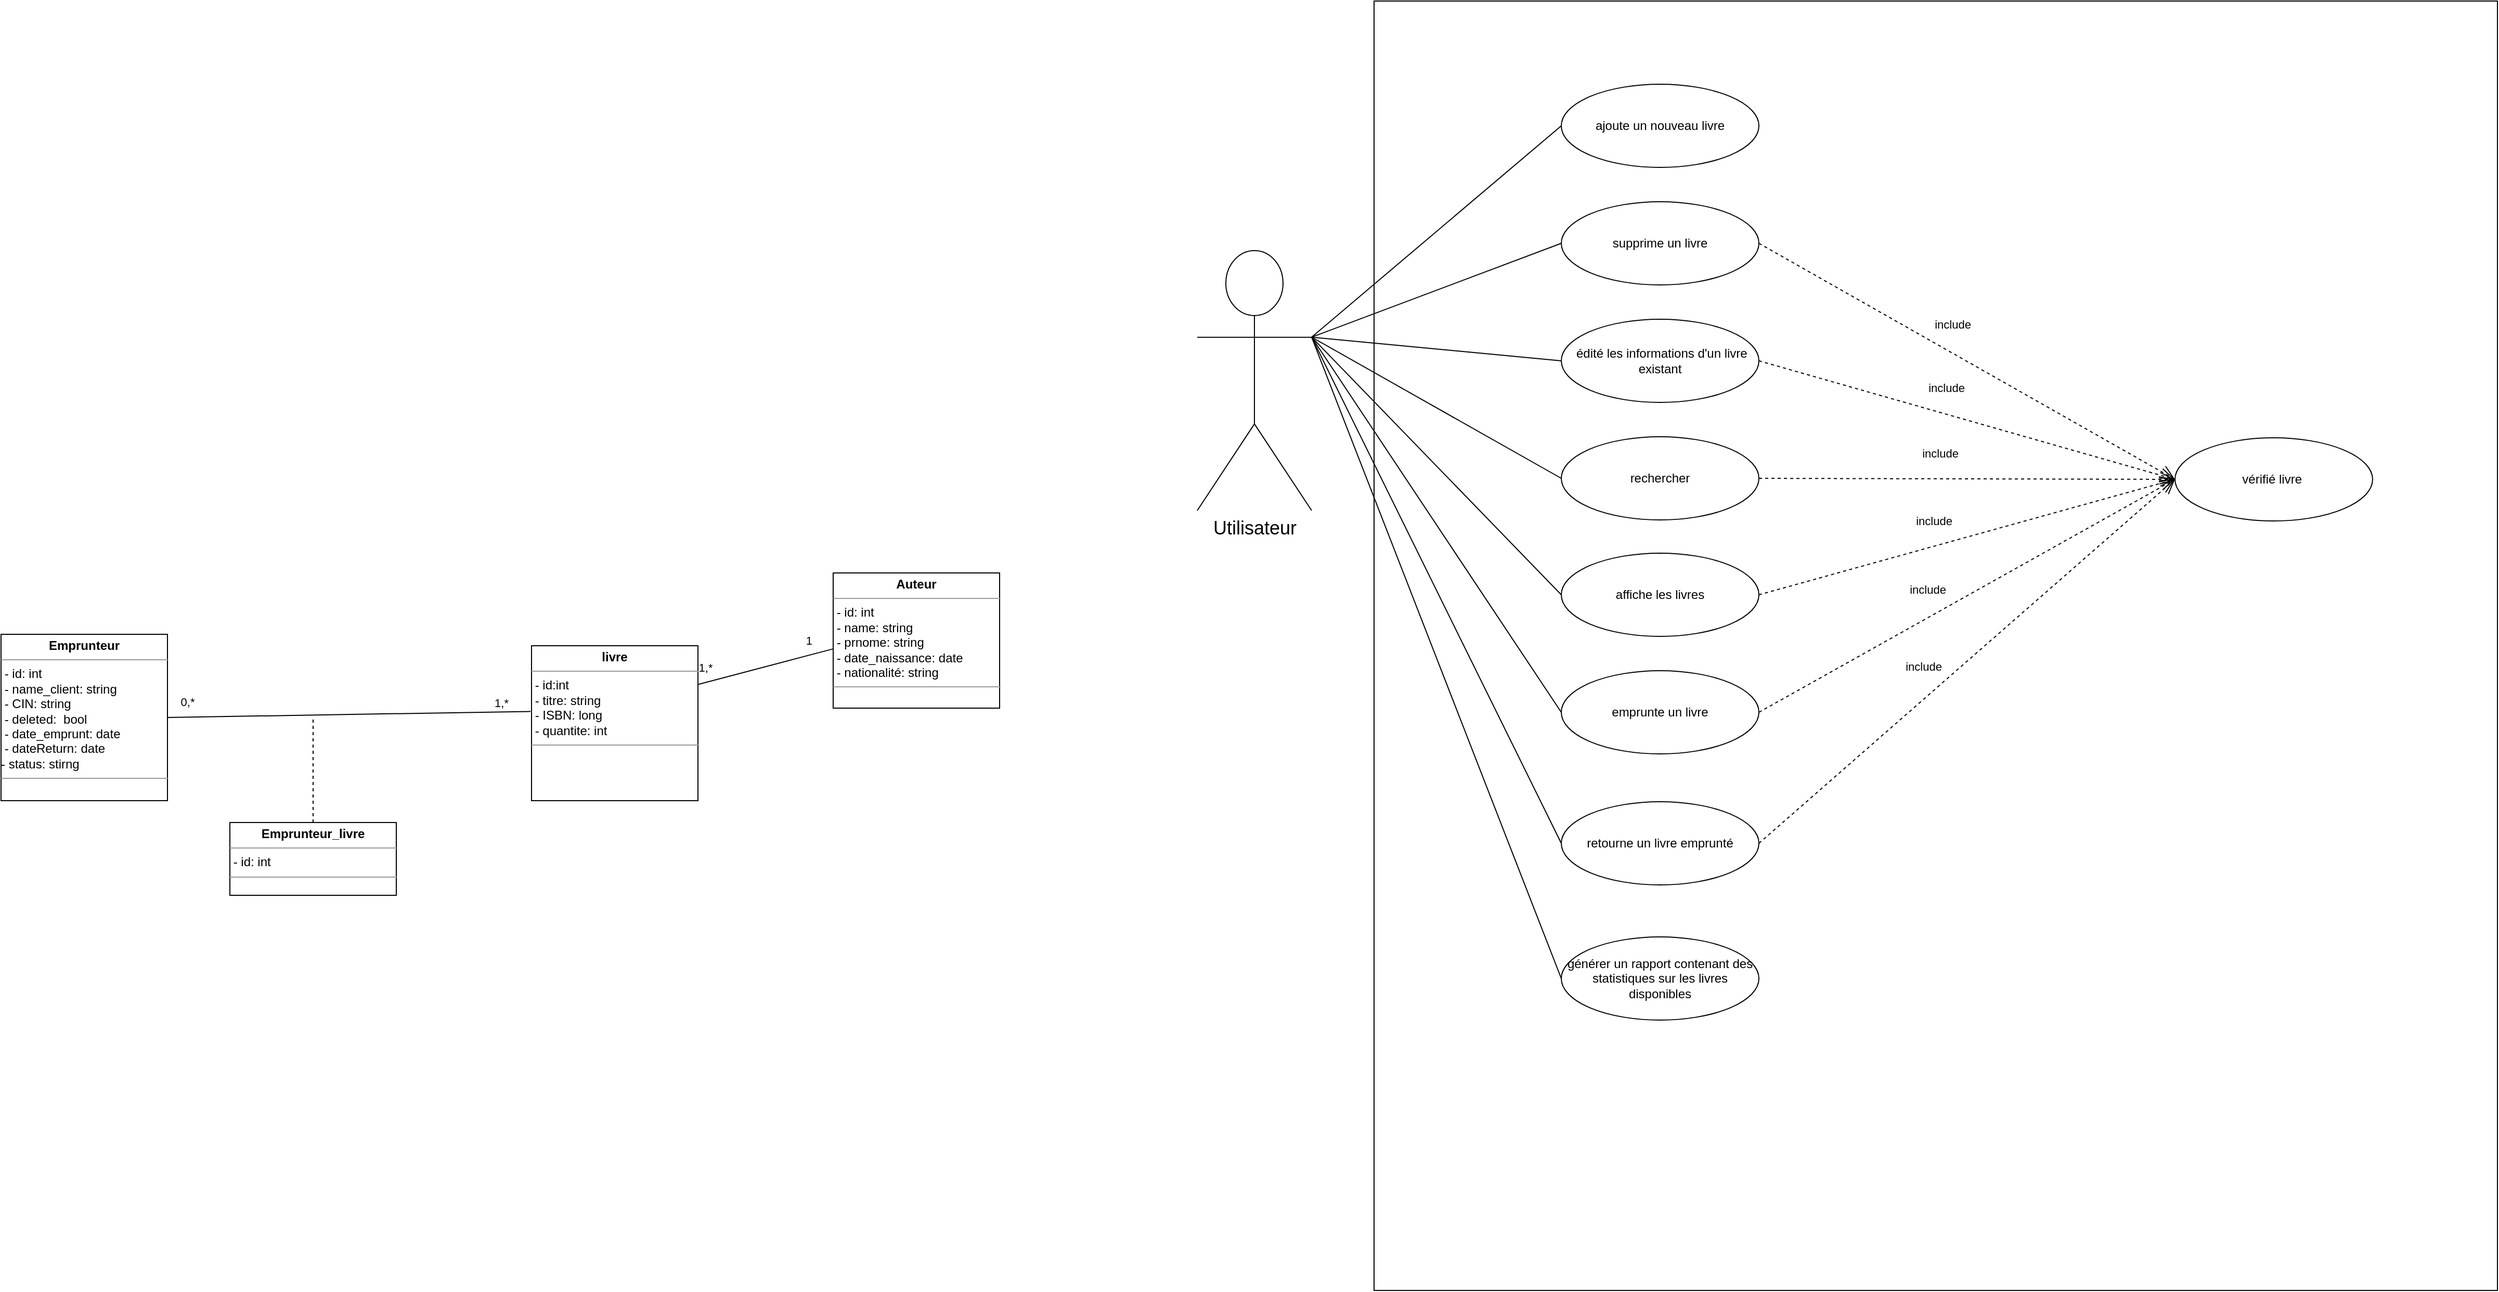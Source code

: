 <mxfile version="21.7.2" type="device">
  <diagram name="Page-1" id="OyQtbzTSSyEY2cW9NAnO">
    <mxGraphModel dx="2427" dy="949" grid="1" gridSize="10" guides="1" tooltips="1" connect="1" arrows="1" fold="1" page="1" pageScale="1" pageWidth="827" pageHeight="1169" math="0" shadow="0">
      <root>
        <mxCell id="0" />
        <mxCell id="1" parent="0" />
        <mxCell id="Dgxblj_lXLzGdG6ywSU2-22" value="" style="html=1;whiteSpace=wrap;movable=0;resizable=0;rotatable=0;deletable=0;editable=0;locked=1;connectable=0;" parent="1" vertex="1">
          <mxGeometry x="1270" width="1080" height="1240" as="geometry" />
        </mxCell>
        <mxCell id="Dgxblj_lXLzGdG6ywSU2-23" value="&lt;font style=&quot;font-size: 18px;&quot;&gt;Utilisateur&lt;/font&gt;" style="shape=umlActor;verticalLabelPosition=bottom;verticalAlign=top;html=1;outlineConnect=0;" parent="1" vertex="1">
          <mxGeometry x="1100" y="240" width="110" height="250" as="geometry" />
        </mxCell>
        <mxCell id="Dgxblj_lXLzGdG6ywSU2-26" value=" supprime un livre" style="ellipse;whiteSpace=wrap;html=1;flipH=0;flipV=1;" parent="1" vertex="1">
          <mxGeometry x="1450" y="193" width="190" height="80" as="geometry" />
        </mxCell>
        <mxCell id="Dgxblj_lXLzGdG6ywSU2-27" value="ajoute un nouveau livre" style="ellipse;whiteSpace=wrap;html=1;flipH=0;flipV=1;" parent="1" vertex="1">
          <mxGeometry x="1450" y="80" width="190" height="80" as="geometry" />
        </mxCell>
        <mxCell id="Dgxblj_lXLzGdG6ywSU2-28" value="&amp;nbsp;édité les informations d&#39;un livre existant" style="ellipse;whiteSpace=wrap;html=1;flipH=0;flipV=1;" parent="1" vertex="1">
          <mxGeometry x="1450" y="306" width="190" height="80" as="geometry" />
        </mxCell>
        <mxCell id="Dgxblj_lXLzGdG6ywSU2-31" value="vérifié livre&amp;nbsp;" style="ellipse;whiteSpace=wrap;html=1;" parent="1" vertex="1">
          <mxGeometry x="2040" y="420" width="190" height="80" as="geometry" />
        </mxCell>
        <mxCell id="Dgxblj_lXLzGdG6ywSU2-32" value="" style="endArrow=none;html=1;rounded=0;exitX=1;exitY=0.333;exitDx=0;exitDy=0;exitPerimeter=0;entryX=0;entryY=0.5;entryDx=0;entryDy=0;" parent="1" source="Dgxblj_lXLzGdG6ywSU2-23" target="Dgxblj_lXLzGdG6ywSU2-27" edge="1">
          <mxGeometry width="50" height="50" relative="1" as="geometry">
            <mxPoint x="1290" y="370" as="sourcePoint" />
            <mxPoint x="1340" y="320" as="targetPoint" />
          </mxGeometry>
        </mxCell>
        <mxCell id="Dgxblj_lXLzGdG6ywSU2-33" value="" style="endArrow=none;html=1;rounded=0;exitX=1;exitY=0.333;exitDx=0;exitDy=0;exitPerimeter=0;entryX=0;entryY=0.5;entryDx=0;entryDy=0;" parent="1" source="Dgxblj_lXLzGdG6ywSU2-23" target="Dgxblj_lXLzGdG6ywSU2-26" edge="1">
          <mxGeometry width="50" height="50" relative="1" as="geometry">
            <mxPoint x="1220" y="333" as="sourcePoint" />
            <mxPoint x="1460" y="130" as="targetPoint" />
          </mxGeometry>
        </mxCell>
        <mxCell id="Dgxblj_lXLzGdG6ywSU2-34" value="" style="endArrow=none;html=1;rounded=0;exitX=1;exitY=0.333;exitDx=0;exitDy=0;exitPerimeter=0;entryX=0;entryY=0.5;entryDx=0;entryDy=0;" parent="1" source="Dgxblj_lXLzGdG6ywSU2-23" target="Dgxblj_lXLzGdG6ywSU2-28" edge="1">
          <mxGeometry width="50" height="50" relative="1" as="geometry">
            <mxPoint x="1230" y="343" as="sourcePoint" />
            <mxPoint x="1470" y="140" as="targetPoint" />
          </mxGeometry>
        </mxCell>
        <mxCell id="Dgxblj_lXLzGdG6ywSU2-35" value="rechercher" style="ellipse;whiteSpace=wrap;html=1;flipH=0;flipV=1;" parent="1" vertex="1">
          <mxGeometry x="1450" y="419" width="190" height="80" as="geometry" />
        </mxCell>
        <mxCell id="Dgxblj_lXLzGdG6ywSU2-36" value="générer un rapport contenant des statistiques sur les livres disponibles" style="ellipse;whiteSpace=wrap;html=1;flipH=0;flipV=1;" parent="1" vertex="1">
          <mxGeometry x="1450" y="900" width="190" height="80" as="geometry" />
        </mxCell>
        <mxCell id="Dgxblj_lXLzGdG6ywSU2-37" value="" style="endArrow=none;html=1;rounded=0;exitX=1;exitY=0.333;exitDx=0;exitDy=0;exitPerimeter=0;entryX=0;entryY=0.5;entryDx=0;entryDy=0;" parent="1" source="Dgxblj_lXLzGdG6ywSU2-23" target="Dgxblj_lXLzGdG6ywSU2-35" edge="1">
          <mxGeometry width="50" height="50" relative="1" as="geometry">
            <mxPoint x="1220" y="333" as="sourcePoint" />
            <mxPoint x="1460" y="360" as="targetPoint" />
          </mxGeometry>
        </mxCell>
        <mxCell id="Dgxblj_lXLzGdG6ywSU2-38" value="" style="endArrow=none;html=1;rounded=0;exitX=1;exitY=0.333;exitDx=0;exitDy=0;exitPerimeter=0;entryX=0;entryY=0.5;entryDx=0;entryDy=0;" parent="1" source="Dgxblj_lXLzGdG6ywSU2-23" target="Dgxblj_lXLzGdG6ywSU2-36" edge="1">
          <mxGeometry width="50" height="50" relative="1" as="geometry">
            <mxPoint x="1230" y="343" as="sourcePoint" />
            <mxPoint x="1470" y="370" as="targetPoint" />
          </mxGeometry>
        </mxCell>
        <mxCell id="Dgxblj_lXLzGdG6ywSU2-40" value="include" style="endArrow=open;endSize=12;dashed=1;html=1;rounded=0;exitX=1;exitY=0.5;exitDx=0;exitDy=0;entryX=0;entryY=0.5;entryDx=0;entryDy=0;" parent="1" source="Dgxblj_lXLzGdG6ywSU2-28" target="Dgxblj_lXLzGdG6ywSU2-31" edge="1">
          <mxGeometry x="-0.131" y="24" width="160" relative="1" as="geometry">
            <mxPoint x="1650" y="240" as="sourcePoint" />
            <mxPoint x="1780" y="240" as="targetPoint" />
            <Array as="points" />
            <mxPoint as="offset" />
          </mxGeometry>
        </mxCell>
        <mxCell id="Dgxblj_lXLzGdG6ywSU2-41" value="include" style="endArrow=open;endSize=12;dashed=1;html=1;rounded=0;exitX=1;exitY=0.5;exitDx=0;exitDy=0;entryX=0;entryY=0.5;entryDx=0;entryDy=0;" parent="1" source="Dgxblj_lXLzGdG6ywSU2-26" target="Dgxblj_lXLzGdG6ywSU2-31" edge="1">
          <mxGeometry x="-0.131" y="24" width="160" relative="1" as="geometry">
            <mxPoint x="1650" y="360" as="sourcePoint" />
            <mxPoint x="1760" y="280" as="targetPoint" />
            <Array as="points" />
            <mxPoint as="offset" />
          </mxGeometry>
        </mxCell>
        <mxCell id="Dgxblj_lXLzGdG6ywSU2-42" value="include" style="endArrow=open;endSize=12;dashed=1;html=1;rounded=0;exitX=1;exitY=0.5;exitDx=0;exitDy=0;entryX=0;entryY=0.5;entryDx=0;entryDy=0;" parent="1" source="Dgxblj_lXLzGdG6ywSU2-35" target="Dgxblj_lXLzGdG6ywSU2-31" edge="1">
          <mxGeometry x="-0.131" y="24" width="160" relative="1" as="geometry">
            <mxPoint x="1660" y="370" as="sourcePoint" />
            <mxPoint x="1770" y="290" as="targetPoint" />
            <Array as="points" />
            <mxPoint as="offset" />
          </mxGeometry>
        </mxCell>
        <mxCell id="Dgxblj_lXLzGdG6ywSU2-45" value="emprunte un livre" style="ellipse;whiteSpace=wrap;html=1;flipH=0;flipV=1;" parent="1" vertex="1">
          <mxGeometry x="1450" y="644" width="190" height="80" as="geometry" />
        </mxCell>
        <mxCell id="Dgxblj_lXLzGdG6ywSU2-46" value="retourne un livre emprunté" style="ellipse;whiteSpace=wrap;html=1;flipH=0;flipV=1;" parent="1" vertex="1">
          <mxGeometry x="1450" y="770" width="190" height="80" as="geometry" />
        </mxCell>
        <mxCell id="Dgxblj_lXLzGdG6ywSU2-47" value="include" style="endArrow=open;endSize=12;dashed=1;html=1;rounded=0;exitX=1;exitY=0.5;exitDx=0;exitDy=0;entryX=0;entryY=0.5;entryDx=0;entryDy=0;" parent="1" source="Dgxblj_lXLzGdG6ywSU2-45" target="Dgxblj_lXLzGdG6ywSU2-31" edge="1">
          <mxGeometry x="-0.131" y="24" width="160" relative="1" as="geometry">
            <mxPoint x="1650" y="480" as="sourcePoint" />
            <mxPoint x="2000" y="360" as="targetPoint" />
            <Array as="points" />
            <mxPoint as="offset" />
          </mxGeometry>
        </mxCell>
        <mxCell id="Dgxblj_lXLzGdG6ywSU2-48" value="include" style="endArrow=open;endSize=12;dashed=1;html=1;rounded=0;exitX=1;exitY=0.5;exitDx=0;exitDy=0;entryX=0;entryY=0.5;entryDx=0;entryDy=0;" parent="1" source="Dgxblj_lXLzGdG6ywSU2-46" target="Dgxblj_lXLzGdG6ywSU2-31" edge="1">
          <mxGeometry x="-0.131" y="24" width="160" relative="1" as="geometry">
            <mxPoint x="1660" y="490" as="sourcePoint" />
            <mxPoint x="2010" y="370" as="targetPoint" />
            <Array as="points" />
            <mxPoint as="offset" />
          </mxGeometry>
        </mxCell>
        <mxCell id="Dgxblj_lXLzGdG6ywSU2-49" value="" style="endArrow=none;html=1;rounded=0;exitX=1;exitY=0.333;exitDx=0;exitDy=0;exitPerimeter=0;entryX=0;entryY=0.5;entryDx=0;entryDy=0;" parent="1" source="Dgxblj_lXLzGdG6ywSU2-23" target="Dgxblj_lXLzGdG6ywSU2-45" edge="1">
          <mxGeometry width="50" height="50" relative="1" as="geometry">
            <mxPoint x="1220" y="333" as="sourcePoint" />
            <mxPoint x="1460" y="480" as="targetPoint" />
          </mxGeometry>
        </mxCell>
        <mxCell id="Dgxblj_lXLzGdG6ywSU2-50" value="" style="endArrow=none;html=1;rounded=0;exitX=1;exitY=0.333;exitDx=0;exitDy=0;exitPerimeter=0;entryX=0;entryY=0.5;entryDx=0;entryDy=0;" parent="1" source="Dgxblj_lXLzGdG6ywSU2-23" target="Dgxblj_lXLzGdG6ywSU2-46" edge="1">
          <mxGeometry width="50" height="50" relative="1" as="geometry">
            <mxPoint x="1230" y="343" as="sourcePoint" />
            <mxPoint x="1470" y="490" as="targetPoint" />
          </mxGeometry>
        </mxCell>
        <mxCell id="Dgxblj_lXLzGdG6ywSU2-51" value="affiche les livres" style="ellipse;whiteSpace=wrap;html=1;flipH=0;flipV=1;" parent="1" vertex="1">
          <mxGeometry x="1450" y="531" width="190" height="80" as="geometry" />
        </mxCell>
        <mxCell id="Dgxblj_lXLzGdG6ywSU2-52" value="" style="endArrow=none;html=1;rounded=0;exitX=1;exitY=0.333;exitDx=0;exitDy=0;exitPerimeter=0;entryX=0;entryY=0.5;entryDx=0;entryDy=0;" parent="1" source="Dgxblj_lXLzGdG6ywSU2-23" target="Dgxblj_lXLzGdG6ywSU2-51" edge="1">
          <mxGeometry width="50" height="50" relative="1" as="geometry">
            <mxPoint x="1220" y="333" as="sourcePoint" />
            <mxPoint x="1460" y="475" as="targetPoint" />
          </mxGeometry>
        </mxCell>
        <mxCell id="Dgxblj_lXLzGdG6ywSU2-53" value="include" style="endArrow=open;endSize=12;dashed=1;html=1;rounded=0;exitX=1;exitY=0.5;exitDx=0;exitDy=0;entryX=0;entryY=0.5;entryDx=0;entryDy=0;" parent="1" source="Dgxblj_lXLzGdG6ywSU2-51" target="Dgxblj_lXLzGdG6ywSU2-31" edge="1">
          <mxGeometry x="-0.131" y="24" width="160" relative="1" as="geometry">
            <mxPoint x="1650" y="475" as="sourcePoint" />
            <mxPoint x="2050" y="470" as="targetPoint" />
            <Array as="points" />
            <mxPoint as="offset" />
          </mxGeometry>
        </mxCell>
        <mxCell id="SxwXO_zQ6z6vNdcl9699-12" value="&lt;p style=&quot;margin:0px;margin-top:4px;text-align:center;&quot;&gt;&lt;b&gt;livre&lt;/b&gt;&lt;/p&gt;&lt;hr size=&quot;1&quot;&gt;&lt;p style=&quot;margin:0px;margin-left:4px;&quot;&gt;&lt;/p&gt;&amp;nbsp;- id:int&amp;nbsp;&lt;br&gt;&amp;nbsp;- titre: string&lt;br&gt;&amp;nbsp;- ISBN: long&lt;br&gt;&amp;nbsp;- quantite: int&lt;br&gt;&lt;span id=&quot;docs-internal-guid-11c1d972-7fff-43f4-3b42-d1f922a2a3e9&quot;&gt;&lt;/span&gt;&lt;hr size=&quot;1&quot;&gt;&lt;p style=&quot;margin:0px;margin-left:4px;&quot;&gt;&lt;br&gt;&lt;/p&gt;" style="verticalAlign=top;align=left;overflow=fill;fontSize=12;fontFamily=Helvetica;html=1;whiteSpace=wrap;" vertex="1" parent="1">
          <mxGeometry x="460" y="620" width="160" height="149" as="geometry" />
        </mxCell>
        <mxCell id="SxwXO_zQ6z6vNdcl9699-13" value="&lt;p style=&quot;margin:0px;margin-top:4px;text-align:center;&quot;&gt;&lt;b&gt;Emprunteur&lt;/b&gt;&lt;/p&gt;&lt;hr size=&quot;1&quot;&gt;&lt;p style=&quot;margin:0px;margin-left:4px;&quot;&gt;&lt;/p&gt;&amp;nbsp;- id: int&lt;br&gt;&amp;nbsp;- name_client: string&lt;br&gt;&amp;nbsp;- CIN: string&lt;br&gt;&amp;nbsp;- deleted:&amp;nbsp; bool&lt;br&gt;&amp;nbsp;- date_emprunt&lt;span style=&quot;background-color: initial;&quot;&gt;: date&lt;/span&gt;&lt;br&gt;&amp;nbsp;-&amp;nbsp;dateReturn&lt;span style=&quot;background-color: initial;&quot;&gt;: date&lt;br&gt;&lt;/span&gt;- status: stirng&amp;nbsp;&lt;br&gt;&lt;span id=&quot;docs-internal-guid-11c1d972-7fff-43f4-3b42-d1f922a2a3e9&quot;&gt;&lt;/span&gt;&lt;hr size=&quot;1&quot;&gt;&lt;p style=&quot;margin:0px;margin-left:4px;&quot;&gt;&lt;/p&gt;" style="verticalAlign=top;align=left;overflow=fill;fontSize=12;fontFamily=Helvetica;html=1;whiteSpace=wrap;" vertex="1" parent="1">
          <mxGeometry x="-50" y="609" width="160" height="160" as="geometry" />
        </mxCell>
        <mxCell id="SxwXO_zQ6z6vNdcl9699-14" value="" style="endArrow=none;html=1;rounded=0;entryX=-0.006;entryY=0.424;entryDx=0;entryDy=0;entryPerimeter=0;exitX=1;exitY=0.5;exitDx=0;exitDy=0;" edge="1" parent="1" source="SxwXO_zQ6z6vNdcl9699-13" target="SxwXO_zQ6z6vNdcl9699-12">
          <mxGeometry relative="1" as="geometry">
            <mxPoint x="130" y="710" as="sourcePoint" />
            <mxPoint x="340" y="630" as="targetPoint" />
          </mxGeometry>
        </mxCell>
        <mxCell id="SxwXO_zQ6z6vNdcl9699-15" value="1,*" style="edgeLabel;resizable=0;html=1;align=right;verticalAlign=bottom;" connectable="0" vertex="1" parent="SxwXO_zQ6z6vNdcl9699-14">
          <mxGeometry x="1" relative="1" as="geometry">
            <mxPoint x="-20" as="offset" />
          </mxGeometry>
        </mxCell>
        <mxCell id="SxwXO_zQ6z6vNdcl9699-16" value="0,*" style="edgeLabel;html=1;align=center;verticalAlign=middle;resizable=0;points=[];" vertex="1" connectable="0" parent="SxwXO_zQ6z6vNdcl9699-14">
          <mxGeometry x="-0.893" relative="1" as="geometry">
            <mxPoint y="-15" as="offset" />
          </mxGeometry>
        </mxCell>
        <mxCell id="SxwXO_zQ6z6vNdcl9699-17" value="&lt;p style=&quot;margin:0px;margin-top:4px;text-align:center;&quot;&gt;&lt;b&gt;Auteur&lt;/b&gt;&lt;/p&gt;&lt;hr size=&quot;1&quot;&gt;&lt;p style=&quot;margin:0px;margin-left:4px;&quot;&gt;&lt;/p&gt;&amp;nbsp;- id: int&lt;br&gt;&amp;nbsp;- name: string&lt;br&gt;&amp;nbsp;- prnome: string&lt;br&gt;&amp;nbsp;- date_naissance: date&lt;br&gt;&amp;nbsp;- nationalité: string&lt;br&gt;&lt;span id=&quot;docs-internal-guid-11c1d972-7fff-43f4-3b42-d1f922a2a3e9&quot;&gt;&lt;/span&gt;&lt;hr size=&quot;1&quot;&gt;&lt;p style=&quot;margin:0px;margin-left:4px;&quot;&gt;&lt;/p&gt;" style="verticalAlign=top;align=left;overflow=fill;fontSize=12;fontFamily=Helvetica;html=1;whiteSpace=wrap;" vertex="1" parent="1">
          <mxGeometry x="750" y="550" width="160" height="130" as="geometry" />
        </mxCell>
        <mxCell id="SxwXO_zQ6z6vNdcl9699-18" value="" style="endArrow=none;html=1;rounded=0;entryX=-0.001;entryY=0.562;entryDx=0;entryDy=0;entryPerimeter=0;exitX=1;exitY=0.25;exitDx=0;exitDy=0;" edge="1" parent="1" source="SxwXO_zQ6z6vNdcl9699-12" target="SxwXO_zQ6z6vNdcl9699-17">
          <mxGeometry relative="1" as="geometry">
            <mxPoint x="180" y="735" as="sourcePoint" />
            <mxPoint x="449" y="734" as="targetPoint" />
          </mxGeometry>
        </mxCell>
        <mxCell id="SxwXO_zQ6z6vNdcl9699-19" value="1" style="edgeLabel;resizable=0;html=1;align=right;verticalAlign=bottom;" connectable="0" vertex="1" parent="SxwXO_zQ6z6vNdcl9699-18">
          <mxGeometry x="1" relative="1" as="geometry">
            <mxPoint x="-20" as="offset" />
          </mxGeometry>
        </mxCell>
        <mxCell id="SxwXO_zQ6z6vNdcl9699-20" value="1,*" style="edgeLabel;html=1;align=center;verticalAlign=middle;resizable=0;points=[];" vertex="1" connectable="0" parent="SxwXO_zQ6z6vNdcl9699-18">
          <mxGeometry x="-0.893" relative="1" as="geometry">
            <mxPoint y="-15" as="offset" />
          </mxGeometry>
        </mxCell>
        <mxCell id="SxwXO_zQ6z6vNdcl9699-21" value="&lt;p style=&quot;margin:0px;margin-top:4px;text-align:center;&quot;&gt;&lt;b&gt;Emprunteur_livre&lt;/b&gt;&lt;/p&gt;&lt;hr size=&quot;1&quot;&gt;&lt;p style=&quot;margin:0px;margin-left:4px;&quot;&gt;&lt;/p&gt;&amp;nbsp;- id: int&lt;br&gt;&lt;span id=&quot;docs-internal-guid-11c1d972-7fff-43f4-3b42-d1f922a2a3e9&quot;&gt;&lt;/span&gt;&lt;hr size=&quot;1&quot;&gt;&lt;p style=&quot;margin:0px;margin-left:4px;&quot;&gt;&lt;/p&gt;" style="verticalAlign=top;align=left;overflow=fill;fontSize=12;fontFamily=Helvetica;html=1;whiteSpace=wrap;" vertex="1" parent="1">
          <mxGeometry x="170" y="790" width="160" height="70" as="geometry" />
        </mxCell>
        <mxCell id="SxwXO_zQ6z6vNdcl9699-22" value="" style="endArrow=none;html=1;rounded=0;exitX=0.5;exitY=0;exitDx=0;exitDy=0;dashed=1;" edge="1" parent="1" source="SxwXO_zQ6z6vNdcl9699-21">
          <mxGeometry width="50" height="50" relative="1" as="geometry">
            <mxPoint x="230" y="820" as="sourcePoint" />
            <mxPoint x="250" y="690" as="targetPoint" />
          </mxGeometry>
        </mxCell>
      </root>
    </mxGraphModel>
  </diagram>
</mxfile>
